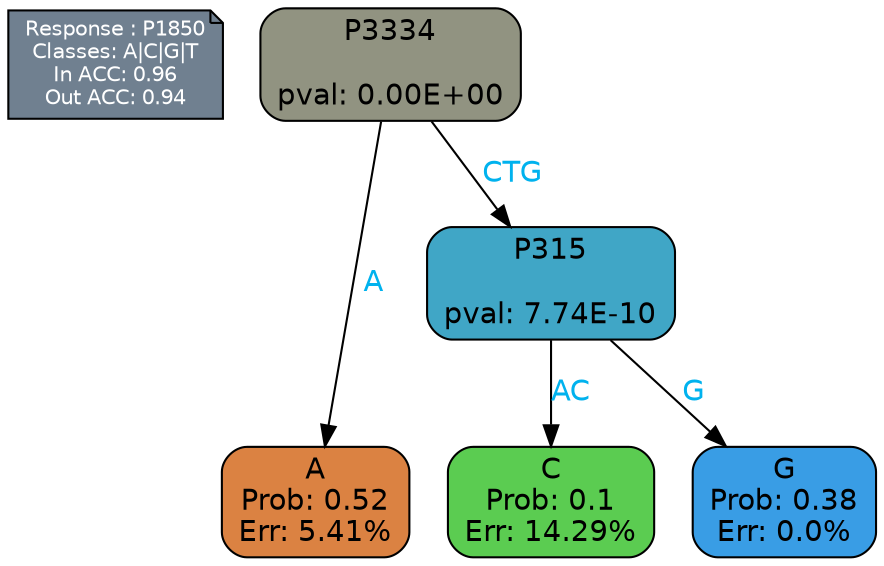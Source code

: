 digraph Tree {
node [shape=box, style="filled, rounded", color="black", fontname=helvetica] ;
graph [ranksep=equally, splines=polylines, bgcolor=transparent, dpi=600] ;
edge [fontname=helvetica] ;
LEGEND [label="Response : P1850
Classes: A|C|G|T
In ACC: 0.96
Out ACC: 0.94
",shape=note,align=left,style=filled,fillcolor="slategray",fontcolor="white",fontsize=10];1 [label="P3334

pval: 0.00E+00", fillcolor="#919381"] ;
2 [label="A
Prob: 0.52
Err: 5.41%", fillcolor="#db8242"] ;
3 [label="P315

pval: 7.74E-10", fillcolor="#40a6c6"] ;
4 [label="C
Prob: 0.1
Err: 14.29%", fillcolor="#5bcc51"] ;
5 [label="G
Prob: 0.38
Err: 0.0%", fillcolor="#399de5"] ;
1 -> 2 [label="A",fontcolor=deepskyblue2] ;
1 -> 3 [label="CTG",fontcolor=deepskyblue2] ;
3 -> 4 [label="AC",fontcolor=deepskyblue2] ;
3 -> 5 [label="G",fontcolor=deepskyblue2] ;
{rank = same; 2;4;5;}{rank = same; LEGEND;1;}}
